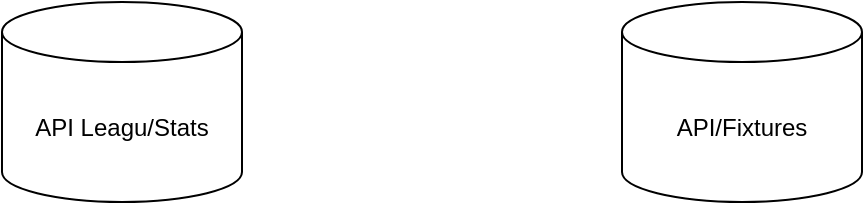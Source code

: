 <mxfile version="20.8.13" type="github">
  <diagram name="Seite-1" id="bSiu1lzdKEKJI8OLhIGj">
    <mxGraphModel dx="1434" dy="876" grid="1" gridSize="10" guides="1" tooltips="1" connect="1" arrows="1" fold="1" page="1" pageScale="1" pageWidth="827" pageHeight="1169" math="0" shadow="0">
      <root>
        <mxCell id="0" />
        <mxCell id="1" parent="0" />
        <mxCell id="3dsvcKWYcRNRJiY4fxjo-1" value="API Leagu/Stats" style="shape=cylinder3;whiteSpace=wrap;html=1;boundedLbl=1;backgroundOutline=1;size=15;" parent="1" vertex="1">
          <mxGeometry x="120" y="90" width="120" height="100" as="geometry" />
        </mxCell>
        <mxCell id="3dsvcKWYcRNRJiY4fxjo-2" value="API/Fixtures" style="shape=cylinder3;whiteSpace=wrap;html=1;boundedLbl=1;backgroundOutline=1;size=15;" parent="1" vertex="1">
          <mxGeometry x="430" y="90" width="120" height="100" as="geometry" />
        </mxCell>
      </root>
    </mxGraphModel>
  </diagram>
</mxfile>
